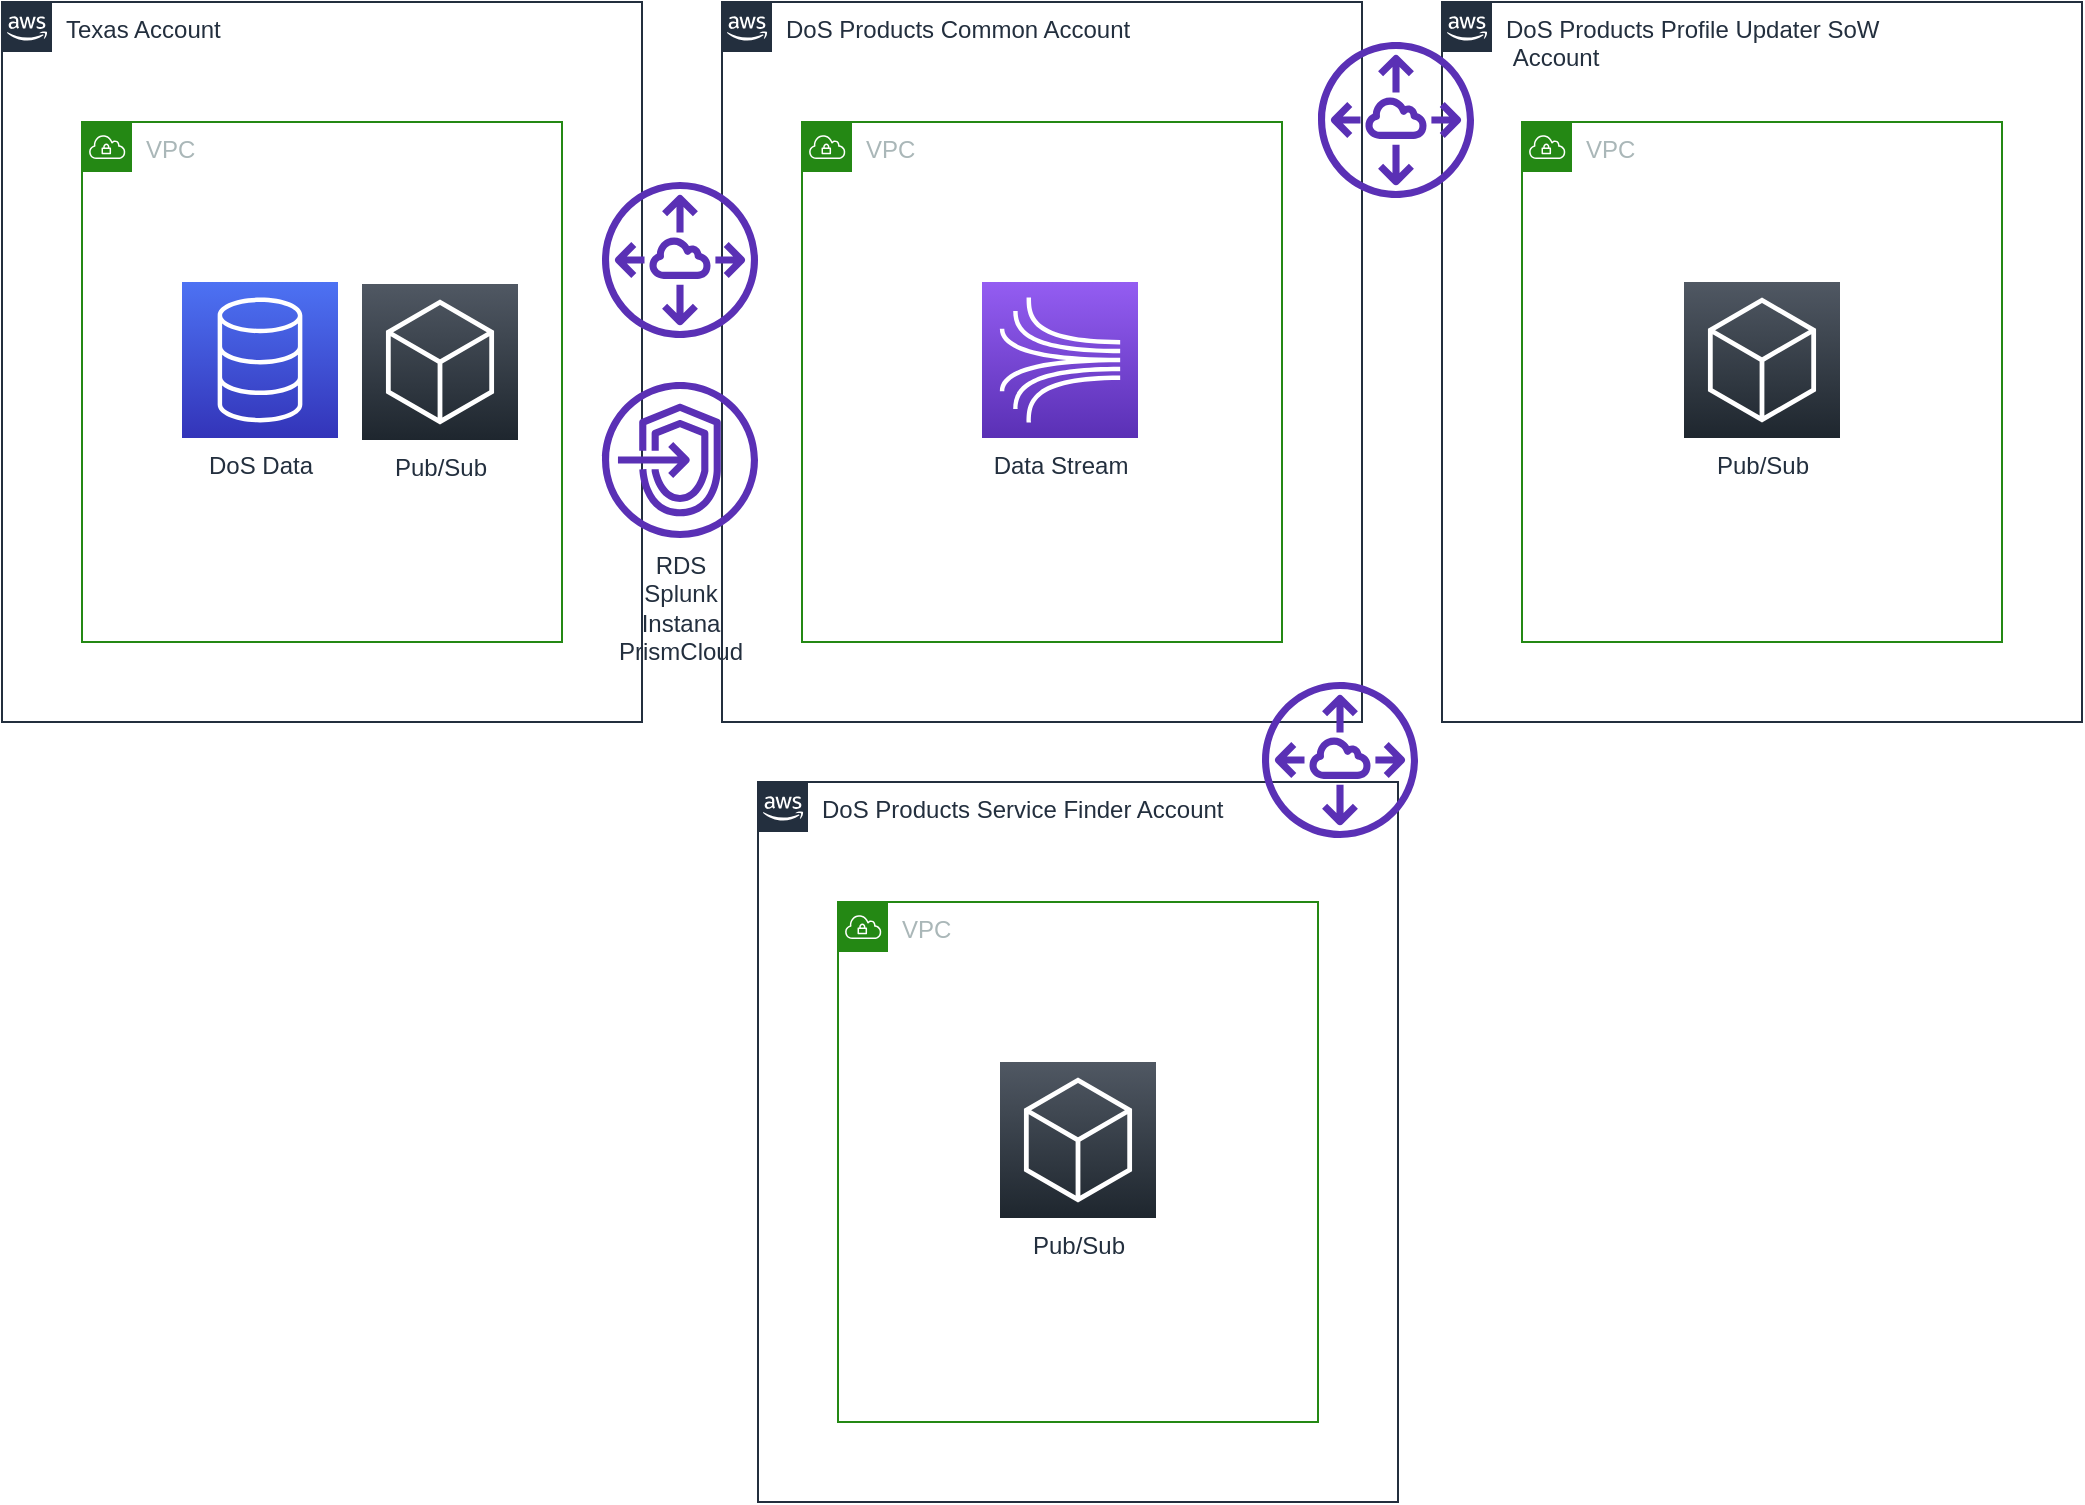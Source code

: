 <mxfile version="13.9.9" type="device" pages="2"><diagram id="cC9sE5cNeRoHMDV0l0Sp" name="Infrastructure"><mxGraphModel dx="1092" dy="816" grid="1" gridSize="10" guides="1" tooltips="1" connect="1" arrows="1" fold="1" page="1" pageScale="1" pageWidth="1654" pageHeight="1169" math="0" shadow="0"><root><mxCell id="0"/><mxCell id="1" parent="0"/><mxCell id="CmaM6akSt7bF9xdPGENG-2" value="Texas Account" style="points=[[0,0],[0.25,0],[0.5,0],[0.75,0],[1,0],[1,0.25],[1,0.5],[1,0.75],[1,1],[0.75,1],[0.5,1],[0.25,1],[0,1],[0,0.75],[0,0.5],[0,0.25]];outlineConnect=0;gradientColor=none;html=1;whiteSpace=wrap;fontSize=12;fontStyle=0;shape=mxgraph.aws4.group;grIcon=mxgraph.aws4.group_aws_cloud_alt;strokeColor=#232F3E;fillColor=none;verticalAlign=top;align=left;spacingLeft=30;fontColor=#232F3E;dashed=0;" parent="1" vertex="1"><mxGeometry x="80" y="120" width="320" height="360" as="geometry"/></mxCell><mxCell id="CmaM6akSt7bF9xdPGENG-3" value="DoS Products Common Account" style="points=[[0,0],[0.25,0],[0.5,0],[0.75,0],[1,0],[1,0.25],[1,0.5],[1,0.75],[1,1],[0.75,1],[0.5,1],[0.25,1],[0,1],[0,0.75],[0,0.5],[0,0.25]];outlineConnect=0;gradientColor=none;html=1;whiteSpace=wrap;fontSize=12;fontStyle=0;shape=mxgraph.aws4.group;grIcon=mxgraph.aws4.group_aws_cloud_alt;strokeColor=#232F3E;fillColor=none;verticalAlign=top;align=left;spacingLeft=30;fontColor=#232F3E;dashed=0;" parent="1" vertex="1"><mxGeometry x="440" y="120" width="320" height="360" as="geometry"/></mxCell><mxCell id="CmaM6akSt7bF9xdPGENG-4" value="DoS Products Profile Updater SoW&lt;br&gt;&amp;nbsp;Account" style="points=[[0,0],[0.25,0],[0.5,0],[0.75,0],[1,0],[1,0.25],[1,0.5],[1,0.75],[1,1],[0.75,1],[0.5,1],[0.25,1],[0,1],[0,0.75],[0,0.5],[0,0.25]];outlineConnect=0;gradientColor=none;html=1;whiteSpace=wrap;fontSize=12;fontStyle=0;shape=mxgraph.aws4.group;grIcon=mxgraph.aws4.group_aws_cloud_alt;strokeColor=#232F3E;fillColor=none;verticalAlign=top;align=left;spacingLeft=30;fontColor=#232F3E;dashed=0;" parent="1" vertex="1"><mxGeometry x="800" y="120" width="320" height="360" as="geometry"/></mxCell><mxCell id="CmaM6akSt7bF9xdPGENG-6" value="VPC" style="points=[[0,0],[0.25,0],[0.5,0],[0.75,0],[1,0],[1,0.25],[1,0.5],[1,0.75],[1,1],[0.75,1],[0.5,1],[0.25,1],[0,1],[0,0.75],[0,0.5],[0,0.25]];outlineConnect=0;gradientColor=none;html=1;whiteSpace=wrap;fontSize=12;fontStyle=0;shape=mxgraph.aws4.group;grIcon=mxgraph.aws4.group_vpc;strokeColor=#248814;fillColor=none;verticalAlign=top;align=left;spacingLeft=30;fontColor=#AAB7B8;dashed=0;" parent="1" vertex="1"><mxGeometry x="120" y="180" width="240" height="260" as="geometry"/></mxCell><mxCell id="CmaM6akSt7bF9xdPGENG-8" value="VPC" style="points=[[0,0],[0.25,0],[0.5,0],[0.75,0],[1,0],[1,0.25],[1,0.5],[1,0.75],[1,1],[0.75,1],[0.5,1],[0.25,1],[0,1],[0,0.75],[0,0.5],[0,0.25]];outlineConnect=0;gradientColor=none;html=1;whiteSpace=wrap;fontSize=12;fontStyle=0;shape=mxgraph.aws4.group;grIcon=mxgraph.aws4.group_vpc;strokeColor=#248814;fillColor=none;verticalAlign=top;align=left;spacingLeft=30;fontColor=#AAB7B8;dashed=0;" parent="1" vertex="1"><mxGeometry x="480" y="180" width="240" height="260" as="geometry"/></mxCell><mxCell id="CmaM6akSt7bF9xdPGENG-9" value="VPC" style="points=[[0,0],[0.25,0],[0.5,0],[0.75,0],[1,0],[1,0.25],[1,0.5],[1,0.75],[1,1],[0.75,1],[0.5,1],[0.25,1],[0,1],[0,0.75],[0,0.5],[0,0.25]];outlineConnect=0;gradientColor=none;html=1;whiteSpace=wrap;fontSize=12;fontStyle=0;shape=mxgraph.aws4.group;grIcon=mxgraph.aws4.group_vpc;strokeColor=#248814;fillColor=none;verticalAlign=top;align=left;spacingLeft=30;fontColor=#AAB7B8;dashed=0;" parent="1" vertex="1"><mxGeometry x="840" y="180" width="240" height="260" as="geometry"/></mxCell><mxCell id="CmaM6akSt7bF9xdPGENG-10" value="" style="outlineConnect=0;fontColor=#232F3E;gradientColor=none;fillColor=#5A30B5;strokeColor=none;dashed=0;verticalLabelPosition=bottom;verticalAlign=top;align=center;html=1;fontSize=12;fontStyle=0;aspect=fixed;pointerEvents=1;shape=mxgraph.aws4.peering;" parent="1" vertex="1"><mxGeometry x="380" y="210" width="78" height="78" as="geometry"/></mxCell><mxCell id="CmaM6akSt7bF9xdPGENG-11" value="" style="outlineConnect=0;fontColor=#232F3E;gradientColor=none;fillColor=#5A30B5;strokeColor=none;dashed=0;verticalLabelPosition=bottom;verticalAlign=top;align=center;html=1;fontSize=12;fontStyle=0;aspect=fixed;pointerEvents=1;shape=mxgraph.aws4.peering;" parent="1" vertex="1"><mxGeometry x="738" y="140" width="78" height="78" as="geometry"/></mxCell><mxCell id="CmaM6akSt7bF9xdPGENG-15" value="DoS Data" style="outlineConnect=0;fontColor=#232F3E;gradientColor=#4D72F3;gradientDirection=north;fillColor=#3334B9;strokeColor=#ffffff;dashed=0;verticalLabelPosition=bottom;verticalAlign=top;align=center;html=1;fontSize=12;fontStyle=0;aspect=fixed;shape=mxgraph.aws4.resourceIcon;resIcon=mxgraph.aws4.database;" parent="1" vertex="1"><mxGeometry x="170" y="260" width="78" height="78" as="geometry"/></mxCell><mxCell id="CmaM6akSt7bF9xdPGENG-16" value="Data Stream" style="outlineConnect=0;fontColor=#232F3E;gradientColor=#945DF2;gradientDirection=north;fillColor=#5A30B5;strokeColor=#ffffff;dashed=0;verticalLabelPosition=bottom;verticalAlign=top;align=center;html=1;fontSize=12;fontStyle=0;aspect=fixed;shape=mxgraph.aws4.resourceIcon;resIcon=mxgraph.aws4.kinesis;" parent="1" vertex="1"><mxGeometry x="570" y="260" width="78" height="78" as="geometry"/></mxCell><mxCell id="CmaM6akSt7bF9xdPGENG-17" value="Pub/Sub" style="gradientDirection=north;outlineConnect=0;fontColor=#232F3E;gradientColor=#505863;fillColor=#1E262E;strokeColor=#ffffff;dashed=0;verticalLabelPosition=bottom;verticalAlign=top;align=center;html=1;fontSize=12;fontStyle=0;aspect=fixed;shape=mxgraph.aws4.resourceIcon;resIcon=mxgraph.aws4.general;" parent="1" vertex="1"><mxGeometry x="921" y="260" width="78" height="78" as="geometry"/></mxCell><mxCell id="CmaM6akSt7bF9xdPGENG-18" value="Pub/Sub" style="gradientDirection=north;outlineConnect=0;fontColor=#232F3E;gradientColor=#505863;fillColor=#1E262E;strokeColor=#ffffff;dashed=0;verticalLabelPosition=bottom;verticalAlign=top;align=center;html=1;fontSize=12;fontStyle=0;aspect=fixed;shape=mxgraph.aws4.resourceIcon;resIcon=mxgraph.aws4.general;" parent="1" vertex="1"><mxGeometry x="260" y="261" width="78" height="78" as="geometry"/></mxCell><mxCell id="CmaM6akSt7bF9xdPGENG-19" value="DoS Products Service Finder Account" style="points=[[0,0],[0.25,0],[0.5,0],[0.75,0],[1,0],[1,0.25],[1,0.5],[1,0.75],[1,1],[0.75,1],[0.5,1],[0.25,1],[0,1],[0,0.75],[0,0.5],[0,0.25]];outlineConnect=0;gradientColor=none;html=1;whiteSpace=wrap;fontSize=12;fontStyle=0;shape=mxgraph.aws4.group;grIcon=mxgraph.aws4.group_aws_cloud_alt;strokeColor=#232F3E;fillColor=none;verticalAlign=top;align=left;spacingLeft=30;fontColor=#232F3E;dashed=0;" parent="1" vertex="1"><mxGeometry x="458" y="510" width="320" height="360" as="geometry"/></mxCell><mxCell id="CmaM6akSt7bF9xdPGENG-20" value="VPC" style="points=[[0,0],[0.25,0],[0.5,0],[0.75,0],[1,0],[1,0.25],[1,0.5],[1,0.75],[1,1],[0.75,1],[0.5,1],[0.25,1],[0,1],[0,0.75],[0,0.5],[0,0.25]];outlineConnect=0;gradientColor=none;html=1;whiteSpace=wrap;fontSize=12;fontStyle=0;shape=mxgraph.aws4.group;grIcon=mxgraph.aws4.group_vpc;strokeColor=#248814;fillColor=none;verticalAlign=top;align=left;spacingLeft=30;fontColor=#AAB7B8;dashed=0;" parent="1" vertex="1"><mxGeometry x="498" y="570" width="240" height="260" as="geometry"/></mxCell><mxCell id="CmaM6akSt7bF9xdPGENG-21" value="Pub/Sub" style="gradientDirection=north;outlineConnect=0;fontColor=#232F3E;gradientColor=#505863;fillColor=#1E262E;strokeColor=#ffffff;dashed=0;verticalLabelPosition=bottom;verticalAlign=top;align=center;html=1;fontSize=12;fontStyle=0;aspect=fixed;shape=mxgraph.aws4.resourceIcon;resIcon=mxgraph.aws4.general;" parent="1" vertex="1"><mxGeometry x="579" y="650" width="78" height="78" as="geometry"/></mxCell><mxCell id="CmaM6akSt7bF9xdPGENG-22" value="" style="outlineConnect=0;fontColor=#232F3E;gradientColor=none;fillColor=#5A30B5;strokeColor=none;dashed=0;verticalLabelPosition=bottom;verticalAlign=top;align=center;html=1;fontSize=12;fontStyle=0;aspect=fixed;pointerEvents=1;shape=mxgraph.aws4.peering;" parent="1" vertex="1"><mxGeometry x="710" y="460" width="78" height="78" as="geometry"/></mxCell><mxCell id="CmaM6akSt7bF9xdPGENG-23" value="RDS&lt;br&gt;Splunk&lt;br&gt;Instana&lt;br&gt;PrismCloud" style="outlineConnect=0;fontColor=#232F3E;gradientColor=none;fillColor=#5A30B5;strokeColor=none;dashed=0;verticalLabelPosition=bottom;verticalAlign=top;align=center;html=1;fontSize=12;fontStyle=0;aspect=fixed;pointerEvents=1;shape=mxgraph.aws4.endpoints;" parent="1" vertex="1"><mxGeometry x="380" y="310" width="78" height="78" as="geometry"/></mxCell></root></mxGraphModel></diagram><diagram id="gdzOef6pBIh5Xhr10VFy" name="Design"><mxGraphModel dx="1092" dy="816" grid="1" gridSize="10" guides="1" tooltips="1" connect="1" arrows="1" fold="1" page="1" pageScale="1" pageWidth="1654" pageHeight="1169" math="0" shadow="0"><root><mxCell id="GlDH3LRcTpWQwN_zKm27-0"/><mxCell id="GlDH3LRcTpWQwN_zKm27-1" parent="GlDH3LRcTpWQwN_zKm27-0"/><mxCell id="GlDH3LRcTpWQwN_zKm27-30" value="" style="rounded=0;whiteSpace=wrap;html=1;textOpacity=60;align=left;" parent="GlDH3LRcTpWQwN_zKm27-1" vertex="1"><mxGeometry x="380" y="270" width="1060" height="750" as="geometry"/></mxCell><mxCell id="hl3FhH_jssm7-SRF2pXA-4" value="" style="rounded=0;whiteSpace=wrap;html=1;strokeColor=#d6b656;fillColor=#fff2cc;" parent="GlDH3LRcTpWQwN_zKm27-1" vertex="1"><mxGeometry x="980" y="750" width="440" height="250" as="geometry"/></mxCell><mxCell id="hl3FhH_jssm7-SRF2pXA-2" value="" style="rounded=0;whiteSpace=wrap;html=1;strokeColor=#d79b00;fillColor=#ffe6cc;" parent="GlDH3LRcTpWQwN_zKm27-1" vertex="1"><mxGeometry x="980" y="490" width="440" height="250" as="geometry"/></mxCell><mxCell id="GlDH3LRcTpWQwN_zKm27-20" value="" style="rounded=0;whiteSpace=wrap;html=1;strokeColor=#666666;fillColor=#f5f5f5;fontColor=#333333;textOpacity=60;align=left;" parent="GlDH3LRcTpWQwN_zKm27-1" vertex="1"><mxGeometry x="110" y="260" width="230" height="510" as="geometry"/></mxCell><mxCell id="GlDH3LRcTpWQwN_zKm27-19" value="" style="rounded=0;whiteSpace=wrap;html=1;strokeColor=#b85450;fillColor=#f8cecc;" parent="GlDH3LRcTpWQwN_zKm27-1" vertex="1"><mxGeometry x="440" y="510" width="520" height="380" as="geometry"/></mxCell><object placeholders="1" c4Name="User Interface" c4Type="Component" c4Technology="Progressive Enhancement, ReactJS, TypeScript" c4Description="" label="&lt;b&gt;%c4Name%&lt;/b&gt;&lt;div&gt;[%c4Type%: %c4Technology%]&lt;/div&gt;&lt;br&gt;&lt;div&gt;%c4Description%&lt;/div&gt;" id="GlDH3LRcTpWQwN_zKm27-5"><mxCell style="rounded=1;whiteSpace=wrap;html=1;labelBackgroundColor=none;fillColor=#438DD5;fontColor=#ffffff;align=center;arcSize=10;strokeColor=#3C7FC0;metaEdit=1;metaData={&quot;c4Type&quot;:{&quot;editable&quot;:false}};points=[[0.25,0,0],[0.5,0,0],[0.75,0,0],[1,0.25,0],[1,0.5,0],[1,0.75,0],[0.75,1,0],[0.5,1,0],[0.25,1,0],[0,0.75,0],[0,0.5,0],[0,0.25,0]];" parent="GlDH3LRcTpWQwN_zKm27-1" vertex="1"><mxGeometry x="700" y="310" width="160" height="110.0" as="geometry"/></mxCell></object><object placeholders="1" c4Type="Database" c4Technology="AWS DynamoDB or/and AWS Aurora" c4Description="" label="%c4Type%&lt;div&gt;[Container:&amp;nbsp;%c4Technology%]&lt;/div&gt;&lt;br&gt;&lt;div&gt;%c4Description%&lt;/div&gt;" id="GlDH3LRcTpWQwN_zKm27-7"><mxCell style="shape=cylinder;whiteSpace=wrap;html=1;boundedLbl=1;rounded=0;labelBackgroundColor=none;fillColor=#438DD5;fontSize=12;fontColor=#ffffff;align=center;strokeColor=#3C7FC0;metaEdit=1;points=[[0.5,0,0],[1,0.25,0],[1,0.5,0],[1,0.75,0],[0.5,1,0],[0,0.75,0],[0,0.5,0],[0,0.25,0]];metaData={&quot;c4Type&quot;:{&quot;editable&quot;:false}};" parent="GlDH3LRcTpWQwN_zKm27-1" vertex="1"><mxGeometry x="730" y="700" width="160" height="140" as="geometry"/></mxCell></object><object placeholders="1" c4Name="User" c4Type="Person" c4Description="" label="&lt;b&gt;%c4Name%&lt;/b&gt;&lt;div&gt;[%c4Type%]&lt;/div&gt;&lt;br&gt;&lt;div&gt;%c4Description%&lt;/div&gt;" id="GlDH3LRcTpWQwN_zKm27-8"><mxCell style="html=1;dashed=0;whitespace=wrap;fillColor=#08427b;strokeColor=none;fontColor=#ffffff;shape=mxgraph.c4.person;align=center;metaEdit=1;points=[[0.5,0,0],[1,0.5,0],[1,0.75,0],[0.75,1,0],[0.5,1,0],[0.25,1,0],[0,0.75,0],[0,0.5,0]];metaData={&quot;c4Type&quot;:{&quot;editable&quot;:false}};" parent="GlDH3LRcTpWQwN_zKm27-1" vertex="1"><mxGeometry x="1060" y="110" width="110.0" height="140" as="geometry"/></mxCell></object><object placeholders="1" c4Name="Data Streaming Service" c4Type="Component" c4Technology="AWS MSK" c4Description="" label="&lt;b&gt;%c4Name%&lt;/b&gt;&lt;div&gt;[%c4Type%: %c4Technology%]&lt;/div&gt;&lt;br&gt;&lt;div&gt;%c4Description%&lt;/div&gt;" id="GlDH3LRcTpWQwN_zKm27-10"><mxCell style="rounded=1;whiteSpace=wrap;html=1;labelBackgroundColor=none;fillColor=#438DD5;fontColor=#ffffff;align=center;arcSize=10;strokeColor=#3C7FC0;metaEdit=1;metaData={&quot;c4Type&quot;:{&quot;editable&quot;:false}};points=[[0.25,0,0],[0.5,0,0],[0.75,0,0],[1,0.25,0],[1,0.5,0],[1,0.75,0],[0.75,1,0],[0.5,1,0],[0.25,1,0],[0,0.75,0],[0,0.5,0],[0,0.25,0]];" parent="GlDH3LRcTpWQwN_zKm27-1" vertex="1"><mxGeometry x="475" y="550" width="160" height="110.0" as="geometry"/></mxCell></object><object placeholders="1" c4Type="Database" c4Technology="AWS RDS PostgreSQL" c4Description="DoS" label="%c4Type%&lt;div&gt;[Container:&amp;nbsp;%c4Technology%]&lt;/div&gt;&lt;br&gt;&lt;div&gt;%c4Description%&lt;/div&gt;" id="GlDH3LRcTpWQwN_zKm27-11"><mxCell style="shape=cylinder;whiteSpace=wrap;html=1;boundedLbl=1;rounded=0;labelBackgroundColor=none;fontSize=12;fontColor=#ffffff;align=center;metaEdit=1;points=[[0.5,0,0],[1,0.25,0],[1,0.5,0],[1,0.75,0],[0.5,1,0],[0,0.75,0],[0,0.5,0],[0,0.25,0]];metaData={&quot;c4Type&quot;:{&quot;editable&quot;:false}};fillColor=#999999;strokeColor=#8A8A8A;" parent="GlDH3LRcTpWQwN_zKm27-1" vertex="1"><mxGeometry x="130" y="300" width="160" height="140" as="geometry"/></mxCell></object><object placeholders="1" c4Name="DoS" c4Type="Software System" c4Description="Private API" label="&lt;b&gt;%c4Name%&lt;/b&gt;&lt;div&gt;[%c4Type%]&lt;/div&gt;&lt;br&gt;&lt;div&gt;%c4Description%&lt;/div&gt;" id="GlDH3LRcTpWQwN_zKm27-12"><mxCell style="rounded=1;whiteSpace=wrap;html=1;labelBackgroundColor=none;fillColor=#999999;fontColor=#ffffff;align=center;arcSize=10;strokeColor=#8A8A8A;metaEdit=1;metaData={&quot;c4Type&quot;:{&quot;editable&quot;:false}};points=[[0.25,0,0],[0.5,0,0],[0.75,0,0],[1,0.25,0],[1,0.5,0],[1,0.75,0],[0.75,1,0],[0.5,1,0],[0.25,1,0],[0,0.75,0],[0,0.5,0],[0,0.25,0]];" parent="GlDH3LRcTpWQwN_zKm27-1" vertex="1"><mxGeometry x="140" y="540" width="160" height="110.0" as="geometry"/></mxCell></object><object placeholders="1" c4Type="Relationship" c4Technology="async" c4Description="Pub/sub" label="&lt;div style=&quot;text-align: left&quot;&gt;&lt;div style=&quot;text-align: center&quot;&gt;&lt;b&gt;%c4Description%&lt;/b&gt;&lt;/div&gt;&lt;div style=&quot;text-align: center&quot;&gt;[%c4Technology%]&lt;/div&gt;&lt;/div&gt;" id="GlDH3LRcTpWQwN_zKm27-13"><mxCell style="edgeStyle=none;rounded=0;html=1;jettySize=auto;orthogonalLoop=1;strokeColor=#707070;strokeWidth=2;fontColor=#707070;jumpStyle=none;dashed=1;metaEdit=1;metaData={&quot;c4Type&quot;:{&quot;editable&quot;:false}};exitX=1;exitY=0.5;exitDx=0;exitDy=0;exitPerimeter=0;entryX=0;entryY=0.5;entryDx=0;entryDy=0;entryPerimeter=0;" parent="GlDH3LRcTpWQwN_zKm27-1" source="GlDH3LRcTpWQwN_zKm27-12" target="GlDH3LRcTpWQwN_zKm27-10" edge="1"><mxGeometry width="160" relative="1" as="geometry"><mxPoint x="770" y="460" as="sourcePoint"/><mxPoint x="500" y="850" as="targetPoint"/></mxGeometry></mxCell></object><object placeholders="1" c4Type="Relationship" c4Technology="async" c4Description="Pub/sub" label="&lt;div style=&quot;text-align: left&quot;&gt;&lt;div style=&quot;text-align: center&quot;&gt;&lt;b&gt;%c4Description%&lt;/b&gt;&lt;/div&gt;&lt;div style=&quot;text-align: center&quot;&gt;[%c4Technology%]&lt;/div&gt;&lt;/div&gt;" id="GlDH3LRcTpWQwN_zKm27-14"><mxCell style="edgeStyle=none;rounded=0;html=1;jettySize=auto;orthogonalLoop=1;strokeColor=#707070;strokeWidth=2;fontColor=#707070;jumpStyle=none;dashed=1;metaEdit=1;metaData={&quot;c4Type&quot;:{&quot;editable&quot;:false}};exitX=0;exitY=0.75;exitDx=0;exitDy=0;exitPerimeter=0;entryX=1;entryY=0.5;entryDx=0;entryDy=0;entryPerimeter=0;labelBackgroundColor=none;" parent="GlDH3LRcTpWQwN_zKm27-1" source="GlDH3LRcTpWQwN_zKm27-6" target="GlDH3LRcTpWQwN_zKm27-10" edge="1"><mxGeometry width="160" relative="1" as="geometry"><mxPoint x="550" y="715" as="sourcePoint"/><mxPoint x="430" y="715" as="targetPoint"/></mxGeometry></mxCell></object><object placeholders="1" c4Type="Relationship" c4Technology="database connection" c4Description="Read-only access to DoS data" label="&lt;div style=&quot;text-align: left&quot;&gt;&lt;div style=&quot;text-align: center&quot;&gt;&lt;b&gt;%c4Description%&lt;/b&gt;&lt;/div&gt;&lt;div style=&quot;text-align: center&quot;&gt;[%c4Technology%]&lt;/div&gt;&lt;/div&gt;" id="GlDH3LRcTpWQwN_zKm27-15"><mxCell style="edgeStyle=none;rounded=0;html=1;jettySize=auto;orthogonalLoop=1;strokeColor=#707070;strokeWidth=2;fontColor=#707070;jumpStyle=none;metaEdit=1;metaData={&quot;c4Type&quot;:{&quot;editable&quot;:false}};exitX=0;exitY=0.25;exitDx=0;exitDy=0;exitPerimeter=0;entryX=1;entryY=0.5;entryDx=0;entryDy=0;entryPerimeter=0;" parent="GlDH3LRcTpWQwN_zKm27-1" source="GlDH3LRcTpWQwN_zKm27-6" target="GlDH3LRcTpWQwN_zKm27-11" edge="1"><mxGeometry width="160" relative="1" as="geometry"><mxPoint x="780" y="625" as="sourcePoint"/><mxPoint x="690" y="715" as="targetPoint"/></mxGeometry></mxCell></object><object placeholders="1" c4Name="AuthN / AuthZ Service" c4Type="Component" c4Technology="API, Java or Python, OAuth2" c4Description="" label="&lt;b&gt;%c4Name%&lt;/b&gt;&lt;div&gt;[%c4Type%: %c4Technology%]&lt;/div&gt;&lt;br&gt;&lt;div&gt;%c4Description%&lt;/div&gt;" id="GlDH3LRcTpWQwN_zKm27-16"><mxCell style="rounded=1;whiteSpace=wrap;html=1;labelBackgroundColor=none;fillColor=#438DD5;fontColor=#ffffff;align=center;arcSize=10;strokeColor=#3C7FC0;metaEdit=1;metaData={&quot;c4Type&quot;:{&quot;editable&quot;:false}};points=[[0.25,0,0],[0.5,0,0],[0.75,0,0],[1,0.25,0],[1,0.5,0],[1,0.75,0],[0.75,1,0],[0.5,1,0],[0.25,1,0],[0,0.75,0],[0,0.5,0],[0,0.25,0]];" parent="GlDH3LRcTpWQwN_zKm27-1" vertex="1"><mxGeometry x="1010" y="520" width="160" height="110.0" as="geometry"/></mxCell></object><object placeholders="1" c4Name="Authentication Provider" c4Type="Component" c4Technology="AWS Cognito" c4Description="" label="&lt;b&gt;%c4Name%&lt;/b&gt;&lt;div&gt;[%c4Type%: %c4Technology%]&lt;/div&gt;&lt;br&gt;&lt;div&gt;%c4Description%&lt;/div&gt;" id="GlDH3LRcTpWQwN_zKm27-18"><mxCell style="rounded=1;whiteSpace=wrap;html=1;labelBackgroundColor=none;fillColor=#438DD5;fontColor=#ffffff;align=center;arcSize=10;strokeColor=#3C7FC0;metaEdit=1;metaData={&quot;c4Type&quot;:{&quot;editable&quot;:false}};points=[[0.25,0,0],[0.5,0,0],[0.75,0,0],[1,0.25,0],[1,0.5,0],[1,0.75,0],[0.75,1,0],[0.5,1,0],[0.25,1,0],[0,0.75,0],[0,0.5,0],[0,0.25,0]];" parent="GlDH3LRcTpWQwN_zKm27-1" vertex="1"><mxGeometry x="1230" y="520" width="160" height="110.0" as="geometry"/></mxCell></object><object placeholders="1" c4Type="Relationship" c4Technology="browser" c4Description="UI is likely to be a SPA" label="&lt;div style=&quot;text-align: left&quot;&gt;&lt;div style=&quot;text-align: center&quot;&gt;&lt;b&gt;%c4Description%&lt;/b&gt;&lt;/div&gt;&lt;div style=&quot;text-align: center&quot;&gt;[%c4Technology%]&lt;/div&gt;&lt;/div&gt;" id="GlDH3LRcTpWQwN_zKm27-21"><mxCell style="edgeStyle=none;rounded=0;html=1;jettySize=auto;orthogonalLoop=1;strokeColor=#707070;strokeWidth=2;fontColor=#707070;jumpStyle=none;metaEdit=1;metaData={&quot;c4Type&quot;:{&quot;editable&quot;:false}};labelBackgroundColor=none;exitX=0.5;exitY=1;exitDx=0;exitDy=0;exitPerimeter=0;" parent="GlDH3LRcTpWQwN_zKm27-1" source="GlDH3LRcTpWQwN_zKm27-8" target="GlDH3LRcTpWQwN_zKm27-5" edge="1"><mxGeometry width="160" relative="1" as="geometry"><mxPoint x="770" y="460" as="sourcePoint"/><mxPoint x="930" y="460" as="targetPoint"/></mxGeometry></mxCell></object><object placeholders="1" c4Type="Relationship" c4Technology="HTTPS" c4Description="" label="&lt;div style=&quot;text-align: left&quot;&gt;&lt;div style=&quot;text-align: center&quot;&gt;&lt;b&gt;%c4Description%&lt;/b&gt;&lt;/div&gt;&lt;div style=&quot;text-align: center&quot;&gt;[%c4Technology%]&lt;/div&gt;&lt;/div&gt;" id="GlDH3LRcTpWQwN_zKm27-22"><mxCell style="edgeStyle=none;rounded=0;html=1;jettySize=auto;orthogonalLoop=1;strokeColor=#707070;strokeWidth=2;fontColor=#707070;jumpStyle=none;metaEdit=1;metaData={&quot;c4Type&quot;:{&quot;editable&quot;:false}};labelBackgroundColor=none;exitX=0.5;exitY=1;exitDx=0;exitDy=0;exitPerimeter=0;" parent="GlDH3LRcTpWQwN_zKm27-1" source="GlDH3LRcTpWQwN_zKm27-5" target="GlDH3LRcTpWQwN_zKm27-6" edge="1"><mxGeometry width="160" relative="1" as="geometry"><mxPoint x="860" y="260" as="sourcePoint"/><mxPoint x="860" y="350" as="targetPoint"/></mxGeometry></mxCell></object><object placeholders="1" c4Type="Relationship" c4Technology="database connection" c4Description="" label="&lt;div style=&quot;text-align: left&quot;&gt;&lt;div style=&quot;text-align: center&quot;&gt;&lt;b&gt;%c4Description%&lt;/b&gt;&lt;/div&gt;&lt;div style=&quot;text-align: center&quot;&gt;[%c4Technology%]&lt;/div&gt;&lt;/div&gt;" id="GlDH3LRcTpWQwN_zKm27-23"><mxCell style="edgeStyle=none;rounded=0;html=1;jettySize=auto;orthogonalLoop=1;strokeColor=#707070;strokeWidth=2;fontColor=#707070;jumpStyle=none;metaEdit=1;metaData={&quot;c4Type&quot;:{&quot;editable&quot;:false}};labelBackgroundColor=none;exitX=0.5;exitY=1;exitDx=0;exitDy=0;exitPerimeter=0;" parent="GlDH3LRcTpWQwN_zKm27-1" source="GlDH3LRcTpWQwN_zKm27-6" target="GlDH3LRcTpWQwN_zKm27-7" edge="1"><mxGeometry width="160" relative="1" as="geometry"><mxPoint x="860" y="460" as="sourcePoint"/><mxPoint x="860" y="550" as="targetPoint"/></mxGeometry></mxCell></object><object placeholders="1" c4Name="name" c4Type="Component" c4Technology="technology" c4Description="Description" label="&lt;b&gt;%c4Name%&lt;/b&gt;&lt;div&gt;[%c4Type%: %c4Technology%]&lt;/div&gt;&lt;br&gt;&lt;div&gt;%c4Description%&lt;/div&gt;" id="GlDH3LRcTpWQwN_zKm27-24"><mxCell style="rounded=1;whiteSpace=wrap;html=1;labelBackgroundColor=none;fillColor=#438DD5;fontColor=#ffffff;align=center;arcSize=10;strokeColor=#3C7FC0;metaEdit=1;metaData={&quot;c4Type&quot;:{&quot;editable&quot;:false}};points=[[0.25,0,0],[0.5,0,0],[0.75,0,0],[1,0.25,0],[1,0.5,0],[1,0.75,0],[0.75,1,0],[0.5,1,0],[0.25,1,0],[0,0.75,0],[0,0.5,0],[0,0.25,0]];" parent="GlDH3LRcTpWQwN_zKm27-1" vertex="1"><mxGeometry x="1110" y="770" width="160" height="110.0" as="geometry"/></mxCell></object><object placeholders="1" c4Name="name" c4Type="Component" c4Technology="technology" c4Description="Description" label="&lt;b&gt;%c4Name%&lt;/b&gt;&lt;div&gt;[%c4Type%: %c4Technology%]&lt;/div&gt;&lt;br&gt;&lt;div&gt;%c4Description%&lt;/div&gt;" id="GlDH3LRcTpWQwN_zKm27-25"><mxCell style="rounded=1;whiteSpace=wrap;html=1;labelBackgroundColor=none;fillColor=#438DD5;fontColor=#ffffff;align=center;arcSize=10;strokeColor=#3C7FC0;metaEdit=1;metaData={&quot;c4Type&quot;:{&quot;editable&quot;:false}};points=[[0.25,0,0],[0.5,0,0],[0.75,0,0],[1,0.25,0],[1,0.5,0],[1,0.75,0],[0.75,1,0],[0.5,1,0],[0.25,1,0],[0,0.75,0],[0,0.5,0],[0,0.25,0]];" parent="GlDH3LRcTpWQwN_zKm27-1" vertex="1"><mxGeometry x="1120" y="780" width="160" height="110.0" as="geometry"/></mxCell></object><object placeholders="1" c4Name="?" c4Type="Component" c4Technology="" c4Description="Supporting Components" label="&lt;b&gt;%c4Name%&lt;/b&gt;&lt;div&gt;[%c4Type%: %c4Technology%]&lt;/div&gt;&lt;br&gt;&lt;div&gt;%c4Description%&lt;/div&gt;" id="GlDH3LRcTpWQwN_zKm27-26"><mxCell style="rounded=1;whiteSpace=wrap;html=1;labelBackgroundColor=none;fillColor=#438DD5;fontColor=#ffffff;align=center;arcSize=10;strokeColor=#3C7FC0;metaEdit=1;metaData={&quot;c4Type&quot;:{&quot;editable&quot;:false}};points=[[0.25,0,0],[0.5,0,0],[0.75,0,0],[1,0.25,0],[1,0.5,0],[1,0.75,0],[0.75,1,0],[0.5,1,0],[0.25,1,0],[0,0.75,0],[0,0.5,0],[0,0.25,0]];" parent="GlDH3LRcTpWQwN_zKm27-1" vertex="1"><mxGeometry x="1130" y="790" width="160" height="110.0" as="geometry"/></mxCell></object><mxCell id="GlDH3LRcTpWQwN_zKm27-27" value="Profile Updater 2 (SoW)" style="text;html=1;strokeColor=none;fillColor=none;align=left;verticalAlign=middle;whiteSpace=wrap;rounded=0;fontStyle=1" parent="GlDH3LRcTpWQwN_zKm27-1" vertex="1"><mxGeometry x="380" y="250" width="300" height="20" as="geometry"/></mxCell><mxCell id="GlDH3LRcTpWQwN_zKm27-28" value="Directory of Services" style="text;html=1;strokeColor=none;fillColor=none;align=left;verticalAlign=middle;whiteSpace=wrap;rounded=0;fontStyle=1" parent="GlDH3LRcTpWQwN_zKm27-1" vertex="1"><mxGeometry x="110" y="240" width="230" height="20" as="geometry"/></mxCell><mxCell id="hl3FhH_jssm7-SRF2pXA-1" value="Within this area there are key architectural decisions for us. &lt;br&gt;&lt;br&gt;Also, we may need to have more domain services (and databases / data stores) here but we will know only after the Discovery phase" style="text;html=1;strokeColor=none;fillColor=none;align=left;verticalAlign=bottom;whiteSpace=wrap;rounded=0;" parent="GlDH3LRcTpWQwN_zKm27-1" vertex="1"><mxGeometry x="440" y="760" width="230" height="130" as="geometry"/></mxCell><mxCell id="hl3FhH_jssm7-SRF2pXA-3" value="Currently, in the Pharmacy PU we have NHSmail Single Sign-on plugged into it. However, we are considering moving away from that. Can we make that decision in private Beta?&lt;br&gt;&lt;br&gt;Also, what is our authorisation model?" style="text;html=1;strokeColor=none;fillColor=none;align=left;verticalAlign=bottom;whiteSpace=wrap;rounded=0;" parent="GlDH3LRcTpWQwN_zKm27-1" vertex="1"><mxGeometry x="980" y="640" width="320" height="100" as="geometry"/></mxCell><object placeholders="1" c4Name="Domain Service" c4Type="Component" c4Technology="API, Python" c4Description="" label="&lt;b&gt;%c4Name%&lt;/b&gt;&lt;div&gt;[%c4Type%: %c4Technology%]&lt;/div&gt;&lt;br&gt;&lt;div&gt;%c4Description%&lt;/div&gt;" id="GlDH3LRcTpWQwN_zKm27-6"><mxCell style="rounded=1;whiteSpace=wrap;html=1;labelBackgroundColor=none;fillColor=#438DD5;fontColor=#ffffff;align=center;arcSize=10;strokeColor=#3C7FC0;metaEdit=1;metaData={&quot;c4Type&quot;:{&quot;editable&quot;:false}};points=[[0.25,0,0],[0.5,0,0],[0.75,0,0],[1,0.25,0],[1,0.5,0],[1,0.75,0],[0.75,1,0],[0.5,1,0],[0.25,1,0],[0,0.75,0],[0,0.5,0],[0,0.25,0]];" parent="GlDH3LRcTpWQwN_zKm27-1" vertex="1"><mxGeometry x="730" y="540" width="160" height="110.0" as="geometry"/></mxCell></object><mxCell id="hl3FhH_jssm7-SRF2pXA-6" value="Some decisions to make if we are going to re-use the current mechanism of sending the information back to DoS e.g. Correction Request API endpoint" style="text;html=1;strokeColor=none;fillColor=none;align=left;verticalAlign=middle;whiteSpace=wrap;rounded=0;" parent="GlDH3LRcTpWQwN_zKm27-1" vertex="1"><mxGeometry x="120" y="700" width="200" height="60" as="geometry"/></mxCell><mxCell id="hl3FhH_jssm7-SRF2pXA-7" value="Additional components e.g. email sending, reporting etc. that will be defined after the Discover phase onwards" style="text;html=1;strokeColor=none;fillColor=none;align=left;verticalAlign=bottom;whiteSpace=wrap;rounded=0;" parent="GlDH3LRcTpWQwN_zKm27-1" vertex="1"><mxGeometry x="980" y="900" width="170" height="100" as="geometry"/></mxCell><mxCell id="hl3FhH_jssm7-SRF2pXA-8" value="The deployment environment is AWS Cloud. Other tech is:&lt;br&gt;- Terraform to provision all the infrastructure&lt;br&gt;- AWS Fargate for runtime (we are moving away from EKS and can consider Lambda as well)&lt;br&gt;- AWS CodePipeline ? as we are moving away from Jenkins&lt;br&gt;These decisions can be made now." style="text;html=1;strokeColor=none;fillColor=none;align=left;verticalAlign=bottom;whiteSpace=wrap;rounded=0;" parent="GlDH3LRcTpWQwN_zKm27-1" vertex="1"><mxGeometry x="380" y="930" width="540" height="90" as="geometry"/></mxCell><mxCell id="hl3FhH_jssm7-SRF2pXA-9" value="This could be a real time or close to real time data access (e.g. 5 min or 24h delay) I'll explain" style="text;html=1;strokeColor=none;fillColor=none;align=left;verticalAlign=bottom;whiteSpace=wrap;rounded=0;" parent="GlDH3LRcTpWQwN_zKm27-1" vertex="1"><mxGeometry x="430" y="380" width="170" height="60" as="geometry"/></mxCell></root></mxGraphModel></diagram></mxfile>